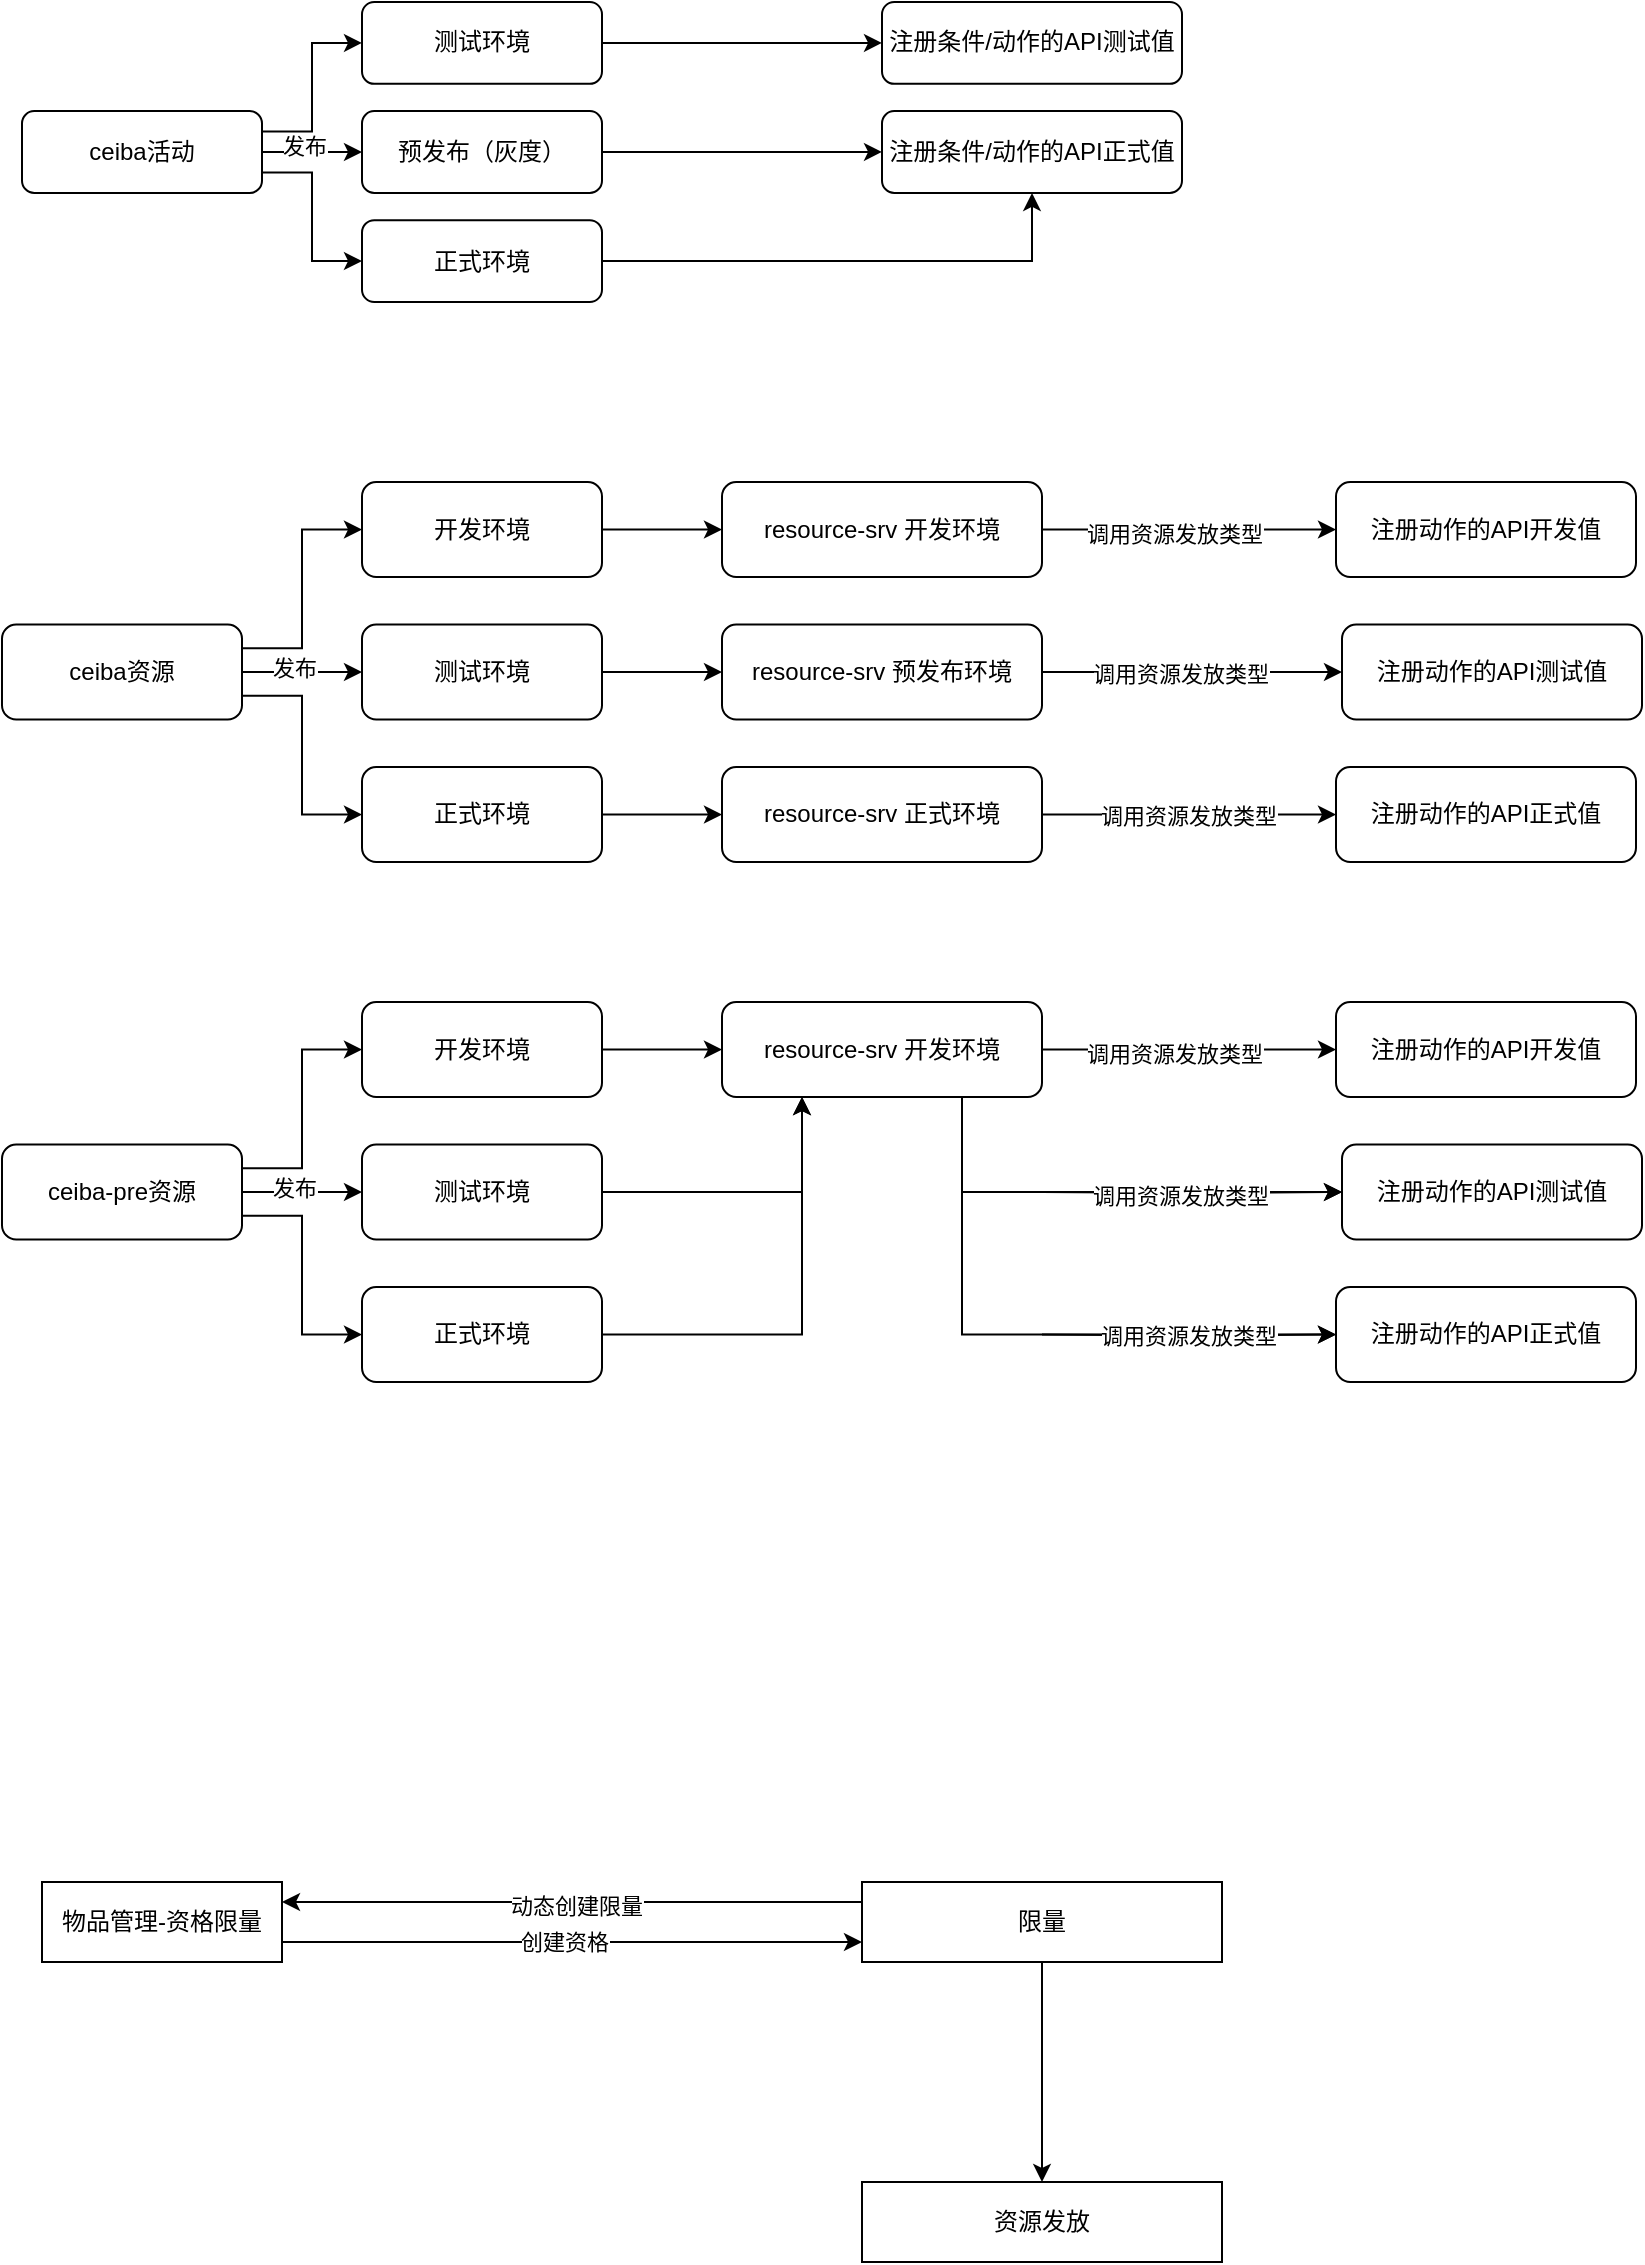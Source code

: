 <mxfile version="24.4.4" type="github">
  <diagram name="Page-1" id="-2MPfPXkSiiVKLxUfJAF">
    <mxGraphModel dx="2074" dy="1132" grid="1" gridSize="10" guides="1" tooltips="1" connect="1" arrows="1" fold="1" page="1" pageScale="1" pageWidth="827" pageHeight="1169" math="0" shadow="0">
      <root>
        <mxCell id="0" />
        <mxCell id="1" parent="0" />
        <mxCell id="w0ZLAHAjlqKFtDmCD01x-73" value="" style="group" vertex="1" connectable="0" parent="1">
          <mxGeometry x="160" y="720" width="820" height="190" as="geometry" />
        </mxCell>
        <mxCell id="w0ZLAHAjlqKFtDmCD01x-19" style="edgeStyle=orthogonalEdgeStyle;rounded=0;orthogonalLoop=1;jettySize=auto;html=1;exitX=1;exitY=0.5;exitDx=0;exitDy=0;entryX=0;entryY=0.5;entryDx=0;entryDy=0;" edge="1" parent="w0ZLAHAjlqKFtDmCD01x-73" source="w0ZLAHAjlqKFtDmCD01x-9" target="w0ZLAHAjlqKFtDmCD01x-11">
          <mxGeometry relative="1" as="geometry" />
        </mxCell>
        <mxCell id="w0ZLAHAjlqKFtDmCD01x-20" value="发布" style="edgeLabel;html=1;align=center;verticalAlign=middle;resizable=0;points=[];" vertex="1" connectable="0" parent="w0ZLAHAjlqKFtDmCD01x-19">
          <mxGeometry x="-0.144" y="2" relative="1" as="geometry">
            <mxPoint as="offset" />
          </mxGeometry>
        </mxCell>
        <mxCell id="w0ZLAHAjlqKFtDmCD01x-25" style="edgeStyle=orthogonalEdgeStyle;rounded=0;orthogonalLoop=1;jettySize=auto;html=1;exitX=1;exitY=0.25;exitDx=0;exitDy=0;entryX=0;entryY=0.5;entryDx=0;entryDy=0;" edge="1" parent="w0ZLAHAjlqKFtDmCD01x-73" source="w0ZLAHAjlqKFtDmCD01x-9" target="w0ZLAHAjlqKFtDmCD01x-10">
          <mxGeometry relative="1" as="geometry" />
        </mxCell>
        <mxCell id="w0ZLAHAjlqKFtDmCD01x-26" style="edgeStyle=orthogonalEdgeStyle;rounded=0;orthogonalLoop=1;jettySize=auto;html=1;exitX=1;exitY=0.75;exitDx=0;exitDy=0;entryX=0;entryY=0.5;entryDx=0;entryDy=0;" edge="1" parent="w0ZLAHAjlqKFtDmCD01x-73" source="w0ZLAHAjlqKFtDmCD01x-9" target="w0ZLAHAjlqKFtDmCD01x-12">
          <mxGeometry relative="1" as="geometry" />
        </mxCell>
        <mxCell id="w0ZLAHAjlqKFtDmCD01x-9" value="ceiba资源" style="rounded=1;whiteSpace=wrap;html=1;" vertex="1" parent="w0ZLAHAjlqKFtDmCD01x-73">
          <mxGeometry y="71.25" width="120" height="47.5" as="geometry" />
        </mxCell>
        <mxCell id="w0ZLAHAjlqKFtDmCD01x-27" style="edgeStyle=orthogonalEdgeStyle;rounded=0;orthogonalLoop=1;jettySize=auto;html=1;exitX=1;exitY=0.5;exitDx=0;exitDy=0;" edge="1" parent="w0ZLAHAjlqKFtDmCD01x-73" source="w0ZLAHAjlqKFtDmCD01x-10" target="w0ZLAHAjlqKFtDmCD01x-13">
          <mxGeometry relative="1" as="geometry" />
        </mxCell>
        <mxCell id="w0ZLAHAjlqKFtDmCD01x-10" value="开发环境" style="rounded=1;whiteSpace=wrap;html=1;" vertex="1" parent="w0ZLAHAjlqKFtDmCD01x-73">
          <mxGeometry x="180" width="120" height="47.5" as="geometry" />
        </mxCell>
        <mxCell id="w0ZLAHAjlqKFtDmCD01x-28" style="edgeStyle=orthogonalEdgeStyle;rounded=0;orthogonalLoop=1;jettySize=auto;html=1;exitX=1;exitY=0.5;exitDx=0;exitDy=0;entryX=0;entryY=0.5;entryDx=0;entryDy=0;" edge="1" parent="w0ZLAHAjlqKFtDmCD01x-73" source="w0ZLAHAjlqKFtDmCD01x-11" target="w0ZLAHAjlqKFtDmCD01x-14">
          <mxGeometry relative="1" as="geometry" />
        </mxCell>
        <mxCell id="w0ZLAHAjlqKFtDmCD01x-11" value="测试环境" style="rounded=1;whiteSpace=wrap;html=1;" vertex="1" parent="w0ZLAHAjlqKFtDmCD01x-73">
          <mxGeometry x="180" y="71.25" width="120" height="47.5" as="geometry" />
        </mxCell>
        <mxCell id="w0ZLAHAjlqKFtDmCD01x-29" style="edgeStyle=orthogonalEdgeStyle;rounded=0;orthogonalLoop=1;jettySize=auto;html=1;exitX=1;exitY=0.5;exitDx=0;exitDy=0;" edge="1" parent="w0ZLAHAjlqKFtDmCD01x-73" source="w0ZLAHAjlqKFtDmCD01x-12" target="w0ZLAHAjlqKFtDmCD01x-15">
          <mxGeometry relative="1" as="geometry" />
        </mxCell>
        <mxCell id="w0ZLAHAjlqKFtDmCD01x-12" value="正式环境" style="rounded=1;whiteSpace=wrap;html=1;" vertex="1" parent="w0ZLAHAjlqKFtDmCD01x-73">
          <mxGeometry x="180" y="142.5" width="120" height="47.5" as="geometry" />
        </mxCell>
        <mxCell id="w0ZLAHAjlqKFtDmCD01x-30" style="edgeStyle=orthogonalEdgeStyle;rounded=0;orthogonalLoop=1;jettySize=auto;html=1;exitX=1;exitY=0.5;exitDx=0;exitDy=0;" edge="1" parent="w0ZLAHAjlqKFtDmCD01x-73" source="w0ZLAHAjlqKFtDmCD01x-13" target="w0ZLAHAjlqKFtDmCD01x-16">
          <mxGeometry relative="1" as="geometry" />
        </mxCell>
        <mxCell id="w0ZLAHAjlqKFtDmCD01x-33" value="调用资源发放类型" style="edgeLabel;html=1;align=center;verticalAlign=middle;resizable=0;points=[];" vertex="1" connectable="0" parent="w0ZLAHAjlqKFtDmCD01x-30">
          <mxGeometry x="-0.111" y="-2" relative="1" as="geometry">
            <mxPoint as="offset" />
          </mxGeometry>
        </mxCell>
        <mxCell id="w0ZLAHAjlqKFtDmCD01x-13" value="resource-srv 开发环境" style="rounded=1;whiteSpace=wrap;html=1;" vertex="1" parent="w0ZLAHAjlqKFtDmCD01x-73">
          <mxGeometry x="360" width="160" height="47.5" as="geometry" />
        </mxCell>
        <mxCell id="w0ZLAHAjlqKFtDmCD01x-31" style="edgeStyle=orthogonalEdgeStyle;rounded=0;orthogonalLoop=1;jettySize=auto;html=1;exitX=1;exitY=0.5;exitDx=0;exitDy=0;entryX=0;entryY=0.5;entryDx=0;entryDy=0;" edge="1" parent="w0ZLAHAjlqKFtDmCD01x-73" source="w0ZLAHAjlqKFtDmCD01x-14" target="w0ZLAHAjlqKFtDmCD01x-17">
          <mxGeometry relative="1" as="geometry" />
        </mxCell>
        <mxCell id="w0ZLAHAjlqKFtDmCD01x-34" value="&lt;span style=&quot;color: rgba(0, 0, 0, 0); font-family: monospace; font-size: 0px; text-align: start; background-color: rgb(251, 251, 251);&quot;&gt;%3CmxGraphModel%3E%3Croot%3E%3CmxCell%20id%3D%220%22%2F%3E%3CmxCell%20id%3D%221%22%20parent%3D%220%22%2F%3E%3CmxCell%20id%3D%222%22%20value%3D%22%E8%B0%83%E7%94%A8%E8%B5%84%E6%BA%90%E5%8F%91%E6%94%BE%E7%B1%BB%E5%9E%8B%22%20style%3D%22edgeLabel%3Bhtml%3D1%3Balign%3Dcenter%3BverticalAlign%3Dmiddle%3Bresizable%3D0%3Bpoints%3D%5B%5D%3B%22%20vertex%3D%221%22%20connectable%3D%220%22%20parent%3D%221%22%3E%3CmxGeometry%20x%3D%22745%22%20y%3D%22742%22%20as%3D%22geometry%22%2F%3E%3C%2FmxCell%3E%3C%2Froot%3E%3C%2FmxGraphModel%3E&lt;/span&gt;" style="edgeLabel;html=1;align=center;verticalAlign=middle;resizable=0;points=[];" vertex="1" connectable="0" parent="w0ZLAHAjlqKFtDmCD01x-31">
          <mxGeometry x="-0.164" y="-1" relative="1" as="geometry">
            <mxPoint as="offset" />
          </mxGeometry>
        </mxCell>
        <mxCell id="w0ZLAHAjlqKFtDmCD01x-36" value="&lt;span style=&quot;color: rgba(0, 0, 0, 0); font-family: monospace; font-size: 0px; text-align: start; background-color: rgb(251, 251, 251);&quot;&gt;%3CmxGraphModel%3E%3Croot%3E%3CmxCell%20id%3D%220%22%2F%3E%3CmxCell%20id%3D%221%22%20parent%3D%220%22%2F%3E%3CmxCell%20id%3D%222%22%20value%3D%22%E8%B0%83%E7%94%A8%E8%B5%84%E6%BA%90%E5%8F%91%E6%94%BE%E7%B1%BB%E5%9E%8B%22%20style%3D%22edgeLabel%3Bhtml%3D1%3Balign%3Dcenter%3BverticalAlign%3Dmiddle%3Bresizable%3D0%3Bpoints%3D%5B%5D%3B%22%20vertex%3D%221%22%20connectable%3D%220%22%20parent%3D%221%22%3E%3CmxGeometry%20x%3D%22745%22%20y%3D%22742%22%20as%3D%22geometry%22%2F%3E%3C%2FmxCell%3E%3C%2Froot%3E%3C%2FmxGraphModel%3E&lt;/span&gt;" style="edgeLabel;html=1;align=center;verticalAlign=middle;resizable=0;points=[];" vertex="1" connectable="0" parent="w0ZLAHAjlqKFtDmCD01x-31">
          <mxGeometry x="-0.111" y="2" relative="1" as="geometry">
            <mxPoint as="offset" />
          </mxGeometry>
        </mxCell>
        <mxCell id="w0ZLAHAjlqKFtDmCD01x-37" value="调用资源发放类型" style="edgeLabel;html=1;align=center;verticalAlign=middle;resizable=0;points=[];" vertex="1" connectable="0" parent="w0ZLAHAjlqKFtDmCD01x-31">
          <mxGeometry x="-0.084" y="-1" relative="1" as="geometry">
            <mxPoint as="offset" />
          </mxGeometry>
        </mxCell>
        <mxCell id="w0ZLAHAjlqKFtDmCD01x-14" value="resource-srv 预发布环境" style="rounded=1;whiteSpace=wrap;html=1;" vertex="1" parent="w0ZLAHAjlqKFtDmCD01x-73">
          <mxGeometry x="360" y="71.25" width="160" height="47.5" as="geometry" />
        </mxCell>
        <mxCell id="w0ZLAHAjlqKFtDmCD01x-32" style="edgeStyle=orthogonalEdgeStyle;rounded=0;orthogonalLoop=1;jettySize=auto;html=1;exitX=1;exitY=0.5;exitDx=0;exitDy=0;" edge="1" parent="w0ZLAHAjlqKFtDmCD01x-73" source="w0ZLAHAjlqKFtDmCD01x-15" target="w0ZLAHAjlqKFtDmCD01x-18">
          <mxGeometry relative="1" as="geometry" />
        </mxCell>
        <mxCell id="w0ZLAHAjlqKFtDmCD01x-38" value="调用资源发放类型" style="edgeLabel;html=1;align=center;verticalAlign=middle;resizable=0;points=[];" vertex="1" connectable="0" parent="w0ZLAHAjlqKFtDmCD01x-32">
          <mxGeometry x="-0.011" relative="1" as="geometry">
            <mxPoint as="offset" />
          </mxGeometry>
        </mxCell>
        <mxCell id="w0ZLAHAjlqKFtDmCD01x-15" value="resource-srv 正式环境" style="rounded=1;whiteSpace=wrap;html=1;" vertex="1" parent="w0ZLAHAjlqKFtDmCD01x-73">
          <mxGeometry x="360" y="142.5" width="160" height="47.5" as="geometry" />
        </mxCell>
        <mxCell id="w0ZLAHAjlqKFtDmCD01x-16" value="注册动作的API开发值" style="rounded=1;whiteSpace=wrap;html=1;" vertex="1" parent="w0ZLAHAjlqKFtDmCD01x-73">
          <mxGeometry x="667" width="150" height="47.5" as="geometry" />
        </mxCell>
        <mxCell id="w0ZLAHAjlqKFtDmCD01x-17" value="注册动作的API测试值" style="rounded=1;whiteSpace=wrap;html=1;" vertex="1" parent="w0ZLAHAjlqKFtDmCD01x-73">
          <mxGeometry x="670" y="71.25" width="150" height="47.5" as="geometry" />
        </mxCell>
        <mxCell id="w0ZLAHAjlqKFtDmCD01x-18" value="注册动作的API正式值" style="rounded=1;whiteSpace=wrap;html=1;" vertex="1" parent="w0ZLAHAjlqKFtDmCD01x-73">
          <mxGeometry x="667" y="142.5" width="150" height="47.5" as="geometry" />
        </mxCell>
        <mxCell id="w0ZLAHAjlqKFtDmCD01x-74" value="" style="group" vertex="1" connectable="0" parent="1">
          <mxGeometry x="160" y="980" width="820" height="190" as="geometry" />
        </mxCell>
        <mxCell id="w0ZLAHAjlqKFtDmCD01x-42" style="edgeStyle=orthogonalEdgeStyle;rounded=0;orthogonalLoop=1;jettySize=auto;html=1;exitX=1;exitY=0.5;exitDx=0;exitDy=0;entryX=0;entryY=0.5;entryDx=0;entryDy=0;" edge="1" parent="w0ZLAHAjlqKFtDmCD01x-74" source="w0ZLAHAjlqKFtDmCD01x-46" target="w0ZLAHAjlqKFtDmCD01x-50">
          <mxGeometry relative="1" as="geometry" />
        </mxCell>
        <mxCell id="w0ZLAHAjlqKFtDmCD01x-43" value="发布" style="edgeLabel;html=1;align=center;verticalAlign=middle;resizable=0;points=[];" vertex="1" connectable="0" parent="w0ZLAHAjlqKFtDmCD01x-42">
          <mxGeometry x="-0.144" y="2" relative="1" as="geometry">
            <mxPoint as="offset" />
          </mxGeometry>
        </mxCell>
        <mxCell id="w0ZLAHAjlqKFtDmCD01x-44" style="edgeStyle=orthogonalEdgeStyle;rounded=0;orthogonalLoop=1;jettySize=auto;html=1;exitX=1;exitY=0.25;exitDx=0;exitDy=0;entryX=0;entryY=0.5;entryDx=0;entryDy=0;" edge="1" parent="w0ZLAHAjlqKFtDmCD01x-74" source="w0ZLAHAjlqKFtDmCD01x-46" target="w0ZLAHAjlqKFtDmCD01x-48">
          <mxGeometry relative="1" as="geometry" />
        </mxCell>
        <mxCell id="w0ZLAHAjlqKFtDmCD01x-45" style="edgeStyle=orthogonalEdgeStyle;rounded=0;orthogonalLoop=1;jettySize=auto;html=1;exitX=1;exitY=0.75;exitDx=0;exitDy=0;entryX=0;entryY=0.5;entryDx=0;entryDy=0;" edge="1" parent="w0ZLAHAjlqKFtDmCD01x-74" source="w0ZLAHAjlqKFtDmCD01x-46" target="w0ZLAHAjlqKFtDmCD01x-52">
          <mxGeometry relative="1" as="geometry" />
        </mxCell>
        <mxCell id="w0ZLAHAjlqKFtDmCD01x-46" value="ceiba-pre资源" style="rounded=1;whiteSpace=wrap;html=1;" vertex="1" parent="w0ZLAHAjlqKFtDmCD01x-74">
          <mxGeometry y="71.25" width="120" height="47.5" as="geometry" />
        </mxCell>
        <mxCell id="w0ZLAHAjlqKFtDmCD01x-47" style="edgeStyle=orthogonalEdgeStyle;rounded=0;orthogonalLoop=1;jettySize=auto;html=1;exitX=1;exitY=0.5;exitDx=0;exitDy=0;" edge="1" parent="w0ZLAHAjlqKFtDmCD01x-74" source="w0ZLAHAjlqKFtDmCD01x-48" target="w0ZLAHAjlqKFtDmCD01x-55">
          <mxGeometry relative="1" as="geometry" />
        </mxCell>
        <mxCell id="w0ZLAHAjlqKFtDmCD01x-48" value="开发环境" style="rounded=1;whiteSpace=wrap;html=1;" vertex="1" parent="w0ZLAHAjlqKFtDmCD01x-74">
          <mxGeometry x="180" width="120" height="47.5" as="geometry" />
        </mxCell>
        <mxCell id="w0ZLAHAjlqKFtDmCD01x-68" style="edgeStyle=orthogonalEdgeStyle;rounded=0;orthogonalLoop=1;jettySize=auto;html=1;exitX=1;exitY=0.5;exitDx=0;exitDy=0;entryX=0.25;entryY=1;entryDx=0;entryDy=0;" edge="1" parent="w0ZLAHAjlqKFtDmCD01x-74" source="w0ZLAHAjlqKFtDmCD01x-50" target="w0ZLAHAjlqKFtDmCD01x-55">
          <mxGeometry relative="1" as="geometry" />
        </mxCell>
        <mxCell id="w0ZLAHAjlqKFtDmCD01x-50" value="测试环境" style="rounded=1;whiteSpace=wrap;html=1;" vertex="1" parent="w0ZLAHAjlqKFtDmCD01x-74">
          <mxGeometry x="180" y="71.25" width="120" height="47.5" as="geometry" />
        </mxCell>
        <mxCell id="w0ZLAHAjlqKFtDmCD01x-69" style="edgeStyle=orthogonalEdgeStyle;rounded=0;orthogonalLoop=1;jettySize=auto;html=1;exitX=1;exitY=0.5;exitDx=0;exitDy=0;entryX=0.25;entryY=1;entryDx=0;entryDy=0;" edge="1" parent="w0ZLAHAjlqKFtDmCD01x-74" source="w0ZLAHAjlqKFtDmCD01x-52" target="w0ZLAHAjlqKFtDmCD01x-55">
          <mxGeometry relative="1" as="geometry" />
        </mxCell>
        <mxCell id="w0ZLAHAjlqKFtDmCD01x-52" value="正式环境" style="rounded=1;whiteSpace=wrap;html=1;" vertex="1" parent="w0ZLAHAjlqKFtDmCD01x-74">
          <mxGeometry x="180" y="142.5" width="120" height="47.5" as="geometry" />
        </mxCell>
        <mxCell id="w0ZLAHAjlqKFtDmCD01x-53" style="edgeStyle=orthogonalEdgeStyle;rounded=0;orthogonalLoop=1;jettySize=auto;html=1;exitX=1;exitY=0.5;exitDx=0;exitDy=0;" edge="1" parent="w0ZLAHAjlqKFtDmCD01x-74" source="w0ZLAHAjlqKFtDmCD01x-55" target="w0ZLAHAjlqKFtDmCD01x-64">
          <mxGeometry relative="1" as="geometry" />
        </mxCell>
        <mxCell id="w0ZLAHAjlqKFtDmCD01x-54" value="调用资源发放类型" style="edgeLabel;html=1;align=center;verticalAlign=middle;resizable=0;points=[];" vertex="1" connectable="0" parent="w0ZLAHAjlqKFtDmCD01x-53">
          <mxGeometry x="-0.111" y="-2" relative="1" as="geometry">
            <mxPoint as="offset" />
          </mxGeometry>
        </mxCell>
        <mxCell id="w0ZLAHAjlqKFtDmCD01x-71" style="edgeStyle=orthogonalEdgeStyle;rounded=0;orthogonalLoop=1;jettySize=auto;html=1;exitX=0.75;exitY=1;exitDx=0;exitDy=0;entryX=0;entryY=0.5;entryDx=0;entryDy=0;" edge="1" parent="w0ZLAHAjlqKFtDmCD01x-74" source="w0ZLAHAjlqKFtDmCD01x-55" target="w0ZLAHAjlqKFtDmCD01x-65">
          <mxGeometry relative="1" as="geometry" />
        </mxCell>
        <mxCell id="w0ZLAHAjlqKFtDmCD01x-72" style="edgeStyle=orthogonalEdgeStyle;rounded=0;orthogonalLoop=1;jettySize=auto;html=1;exitX=0.75;exitY=1;exitDx=0;exitDy=0;entryX=0;entryY=0.5;entryDx=0;entryDy=0;" edge="1" parent="w0ZLAHAjlqKFtDmCD01x-74" source="w0ZLAHAjlqKFtDmCD01x-55" target="w0ZLAHAjlqKFtDmCD01x-66">
          <mxGeometry relative="1" as="geometry" />
        </mxCell>
        <mxCell id="w0ZLAHAjlqKFtDmCD01x-55" value="resource-srv 开发环境" style="rounded=1;whiteSpace=wrap;html=1;" vertex="1" parent="w0ZLAHAjlqKFtDmCD01x-74">
          <mxGeometry x="360" width="160" height="47.5" as="geometry" />
        </mxCell>
        <mxCell id="w0ZLAHAjlqKFtDmCD01x-56" style="edgeStyle=orthogonalEdgeStyle;rounded=0;orthogonalLoop=1;jettySize=auto;html=1;exitX=1;exitY=0.5;exitDx=0;exitDy=0;entryX=0;entryY=0.5;entryDx=0;entryDy=0;" edge="1" parent="w0ZLAHAjlqKFtDmCD01x-74" target="w0ZLAHAjlqKFtDmCD01x-65">
          <mxGeometry relative="1" as="geometry">
            <mxPoint x="520" y="95" as="sourcePoint" />
          </mxGeometry>
        </mxCell>
        <mxCell id="w0ZLAHAjlqKFtDmCD01x-57" value="&lt;span style=&quot;color: rgba(0, 0, 0, 0); font-family: monospace; font-size: 0px; text-align: start; background-color: rgb(251, 251, 251);&quot;&gt;%3CmxGraphModel%3E%3Croot%3E%3CmxCell%20id%3D%220%22%2F%3E%3CmxCell%20id%3D%221%22%20parent%3D%220%22%2F%3E%3CmxCell%20id%3D%222%22%20value%3D%22%E8%B0%83%E7%94%A8%E8%B5%84%E6%BA%90%E5%8F%91%E6%94%BE%E7%B1%BB%E5%9E%8B%22%20style%3D%22edgeLabel%3Bhtml%3D1%3Balign%3Dcenter%3BverticalAlign%3Dmiddle%3Bresizable%3D0%3Bpoints%3D%5B%5D%3B%22%20vertex%3D%221%22%20connectable%3D%220%22%20parent%3D%221%22%3E%3CmxGeometry%20x%3D%22745%22%20y%3D%22742%22%20as%3D%22geometry%22%2F%3E%3C%2FmxCell%3E%3C%2Froot%3E%3C%2FmxGraphModel%3E&lt;/span&gt;" style="edgeLabel;html=1;align=center;verticalAlign=middle;resizable=0;points=[];" vertex="1" connectable="0" parent="w0ZLAHAjlqKFtDmCD01x-56">
          <mxGeometry x="-0.164" y="-1" relative="1" as="geometry">
            <mxPoint as="offset" />
          </mxGeometry>
        </mxCell>
        <mxCell id="w0ZLAHAjlqKFtDmCD01x-58" value="&lt;span style=&quot;color: rgba(0, 0, 0, 0); font-family: monospace; font-size: 0px; text-align: start; background-color: rgb(251, 251, 251);&quot;&gt;%3CmxGraphModel%3E%3Croot%3E%3CmxCell%20id%3D%220%22%2F%3E%3CmxCell%20id%3D%221%22%20parent%3D%220%22%2F%3E%3CmxCell%20id%3D%222%22%20value%3D%22%E8%B0%83%E7%94%A8%E8%B5%84%E6%BA%90%E5%8F%91%E6%94%BE%E7%B1%BB%E5%9E%8B%22%20style%3D%22edgeLabel%3Bhtml%3D1%3Balign%3Dcenter%3BverticalAlign%3Dmiddle%3Bresizable%3D0%3Bpoints%3D%5B%5D%3B%22%20vertex%3D%221%22%20connectable%3D%220%22%20parent%3D%221%22%3E%3CmxGeometry%20x%3D%22745%22%20y%3D%22742%22%20as%3D%22geometry%22%2F%3E%3C%2FmxCell%3E%3C%2Froot%3E%3C%2FmxGraphModel%3E&lt;/span&gt;" style="edgeLabel;html=1;align=center;verticalAlign=middle;resizable=0;points=[];" vertex="1" connectable="0" parent="w0ZLAHAjlqKFtDmCD01x-56">
          <mxGeometry x="-0.111" y="2" relative="1" as="geometry">
            <mxPoint as="offset" />
          </mxGeometry>
        </mxCell>
        <mxCell id="w0ZLAHAjlqKFtDmCD01x-59" value="调用资源发放类型" style="edgeLabel;html=1;align=center;verticalAlign=middle;resizable=0;points=[];" vertex="1" connectable="0" parent="w0ZLAHAjlqKFtDmCD01x-56">
          <mxGeometry x="-0.084" y="-1" relative="1" as="geometry">
            <mxPoint as="offset" />
          </mxGeometry>
        </mxCell>
        <mxCell id="w0ZLAHAjlqKFtDmCD01x-61" style="edgeStyle=orthogonalEdgeStyle;rounded=0;orthogonalLoop=1;jettySize=auto;html=1;exitX=1;exitY=0.5;exitDx=0;exitDy=0;" edge="1" parent="w0ZLAHAjlqKFtDmCD01x-74" target="w0ZLAHAjlqKFtDmCD01x-66">
          <mxGeometry relative="1" as="geometry">
            <mxPoint x="520" y="166.25" as="sourcePoint" />
          </mxGeometry>
        </mxCell>
        <mxCell id="w0ZLAHAjlqKFtDmCD01x-62" value="调用资源发放类型" style="edgeLabel;html=1;align=center;verticalAlign=middle;resizable=0;points=[];" vertex="1" connectable="0" parent="w0ZLAHAjlqKFtDmCD01x-61">
          <mxGeometry x="-0.011" relative="1" as="geometry">
            <mxPoint as="offset" />
          </mxGeometry>
        </mxCell>
        <mxCell id="w0ZLAHAjlqKFtDmCD01x-64" value="注册动作的API开发值" style="rounded=1;whiteSpace=wrap;html=1;" vertex="1" parent="w0ZLAHAjlqKFtDmCD01x-74">
          <mxGeometry x="667" width="150" height="47.5" as="geometry" />
        </mxCell>
        <mxCell id="w0ZLAHAjlqKFtDmCD01x-65" value="注册动作的API测试值" style="rounded=1;whiteSpace=wrap;html=1;" vertex="1" parent="w0ZLAHAjlqKFtDmCD01x-74">
          <mxGeometry x="670" y="71.25" width="150" height="47.5" as="geometry" />
        </mxCell>
        <mxCell id="w0ZLAHAjlqKFtDmCD01x-66" value="注册动作的API正式值" style="rounded=1;whiteSpace=wrap;html=1;" vertex="1" parent="w0ZLAHAjlqKFtDmCD01x-74">
          <mxGeometry x="667" y="142.5" width="150" height="47.5" as="geometry" />
        </mxCell>
        <mxCell id="w0ZLAHAjlqKFtDmCD01x-75" value="" style="group" vertex="1" connectable="0" parent="1">
          <mxGeometry x="170" y="480" width="580" height="150" as="geometry" />
        </mxCell>
        <mxCell id="w0ZLAHAjlqKFtDmCD01x-21" style="edgeStyle=orthogonalEdgeStyle;rounded=0;orthogonalLoop=1;jettySize=auto;html=1;exitX=1;exitY=0.5;exitDx=0;exitDy=0;entryX=0;entryY=0.5;entryDx=0;entryDy=0;" edge="1" parent="w0ZLAHAjlqKFtDmCD01x-75" source="w0ZLAHAjlqKFtDmCD01x-2" target="w0ZLAHAjlqKFtDmCD01x-4">
          <mxGeometry relative="1" as="geometry" />
        </mxCell>
        <mxCell id="w0ZLAHAjlqKFtDmCD01x-22" value="发布" style="edgeLabel;html=1;align=center;verticalAlign=middle;resizable=0;points=[];" vertex="1" connectable="0" parent="w0ZLAHAjlqKFtDmCD01x-21">
          <mxGeometry x="-0.173" y="3" relative="1" as="geometry">
            <mxPoint as="offset" />
          </mxGeometry>
        </mxCell>
        <mxCell id="w0ZLAHAjlqKFtDmCD01x-23" style="edgeStyle=orthogonalEdgeStyle;rounded=0;orthogonalLoop=1;jettySize=auto;html=1;exitX=1;exitY=0.25;exitDx=0;exitDy=0;entryX=0;entryY=0.5;entryDx=0;entryDy=0;" edge="1" parent="w0ZLAHAjlqKFtDmCD01x-75" source="w0ZLAHAjlqKFtDmCD01x-2" target="w0ZLAHAjlqKFtDmCD01x-3">
          <mxGeometry relative="1" as="geometry" />
        </mxCell>
        <mxCell id="w0ZLAHAjlqKFtDmCD01x-24" style="edgeStyle=orthogonalEdgeStyle;rounded=0;orthogonalLoop=1;jettySize=auto;html=1;exitX=1;exitY=0.75;exitDx=0;exitDy=0;entryX=0;entryY=0.5;entryDx=0;entryDy=0;" edge="1" parent="w0ZLAHAjlqKFtDmCD01x-75" source="w0ZLAHAjlqKFtDmCD01x-2" target="w0ZLAHAjlqKFtDmCD01x-5">
          <mxGeometry relative="1" as="geometry" />
        </mxCell>
        <mxCell id="w0ZLAHAjlqKFtDmCD01x-2" value="ceiba活动" style="rounded=1;whiteSpace=wrap;html=1;" vertex="1" parent="w0ZLAHAjlqKFtDmCD01x-75">
          <mxGeometry y="54.545" width="120" height="40.909" as="geometry" />
        </mxCell>
        <mxCell id="w0ZLAHAjlqKFtDmCD01x-39" style="edgeStyle=orthogonalEdgeStyle;rounded=0;orthogonalLoop=1;jettySize=auto;html=1;exitX=1;exitY=0.5;exitDx=0;exitDy=0;" edge="1" parent="w0ZLAHAjlqKFtDmCD01x-75" source="w0ZLAHAjlqKFtDmCD01x-3" target="w0ZLAHAjlqKFtDmCD01x-6">
          <mxGeometry relative="1" as="geometry" />
        </mxCell>
        <mxCell id="w0ZLAHAjlqKFtDmCD01x-3" value="测试环境" style="rounded=1;whiteSpace=wrap;html=1;" vertex="1" parent="w0ZLAHAjlqKFtDmCD01x-75">
          <mxGeometry x="170" width="120" height="40.909" as="geometry" />
        </mxCell>
        <mxCell id="w0ZLAHAjlqKFtDmCD01x-40" style="edgeStyle=orthogonalEdgeStyle;rounded=0;orthogonalLoop=1;jettySize=auto;html=1;exitX=1;exitY=0.5;exitDx=0;exitDy=0;" edge="1" parent="w0ZLAHAjlqKFtDmCD01x-75" source="w0ZLAHAjlqKFtDmCD01x-4" target="w0ZLAHAjlqKFtDmCD01x-7">
          <mxGeometry relative="1" as="geometry" />
        </mxCell>
        <mxCell id="w0ZLAHAjlqKFtDmCD01x-4" value="预发布（灰度）" style="rounded=1;whiteSpace=wrap;html=1;" vertex="1" parent="w0ZLAHAjlqKFtDmCD01x-75">
          <mxGeometry x="170" y="54.545" width="120" height="40.909" as="geometry" />
        </mxCell>
        <mxCell id="w0ZLAHAjlqKFtDmCD01x-41" style="edgeStyle=orthogonalEdgeStyle;rounded=0;orthogonalLoop=1;jettySize=auto;html=1;exitX=1;exitY=0.5;exitDx=0;exitDy=0;" edge="1" parent="w0ZLAHAjlqKFtDmCD01x-75" source="w0ZLAHAjlqKFtDmCD01x-5" target="w0ZLAHAjlqKFtDmCD01x-7">
          <mxGeometry relative="1" as="geometry" />
        </mxCell>
        <mxCell id="w0ZLAHAjlqKFtDmCD01x-5" value="正式环境" style="rounded=1;whiteSpace=wrap;html=1;" vertex="1" parent="w0ZLAHAjlqKFtDmCD01x-75">
          <mxGeometry x="170" y="109.091" width="120" height="40.909" as="geometry" />
        </mxCell>
        <mxCell id="w0ZLAHAjlqKFtDmCD01x-6" value="注册条件/动作的API测试值" style="rounded=1;whiteSpace=wrap;html=1;" vertex="1" parent="w0ZLAHAjlqKFtDmCD01x-75">
          <mxGeometry x="430" width="150" height="40.909" as="geometry" />
        </mxCell>
        <mxCell id="w0ZLAHAjlqKFtDmCD01x-7" value="注册条件/动作的API正式值" style="rounded=1;whiteSpace=wrap;html=1;" vertex="1" parent="w0ZLAHAjlqKFtDmCD01x-75">
          <mxGeometry x="430" y="54.545" width="150" height="40.909" as="geometry" />
        </mxCell>
        <mxCell id="w0ZLAHAjlqKFtDmCD01x-77" style="edgeStyle=orthogonalEdgeStyle;rounded=0;orthogonalLoop=1;jettySize=auto;html=1;exitX=1;exitY=0.75;exitDx=0;exitDy=0;entryX=0;entryY=0.75;entryDx=0;entryDy=0;" edge="1" parent="1" source="w0ZLAHAjlqKFtDmCD01x-76" target="w0ZLAHAjlqKFtDmCD01x-79">
          <mxGeometry relative="1" as="geometry">
            <mxPoint x="480" y="1430" as="targetPoint" />
          </mxGeometry>
        </mxCell>
        <mxCell id="w0ZLAHAjlqKFtDmCD01x-78" value="创建资格" style="edgeLabel;html=1;align=center;verticalAlign=middle;resizable=0;points=[];" vertex="1" connectable="0" parent="w0ZLAHAjlqKFtDmCD01x-77">
          <mxGeometry x="-0.411" y="3" relative="1" as="geometry">
            <mxPoint x="55" y="3" as="offset" />
          </mxGeometry>
        </mxCell>
        <mxCell id="w0ZLAHAjlqKFtDmCD01x-76" value="物品管理-资格限量" style="rounded=0;whiteSpace=wrap;html=1;" vertex="1" parent="1">
          <mxGeometry x="180" y="1420" width="120" height="40" as="geometry" />
        </mxCell>
        <mxCell id="w0ZLAHAjlqKFtDmCD01x-81" style="edgeStyle=orthogonalEdgeStyle;rounded=0;orthogonalLoop=1;jettySize=auto;html=1;exitX=0.5;exitY=1;exitDx=0;exitDy=0;entryX=0.5;entryY=0;entryDx=0;entryDy=0;" edge="1" parent="1" source="w0ZLAHAjlqKFtDmCD01x-79" target="w0ZLAHAjlqKFtDmCD01x-80">
          <mxGeometry relative="1" as="geometry" />
        </mxCell>
        <mxCell id="w0ZLAHAjlqKFtDmCD01x-82" style="edgeStyle=orthogonalEdgeStyle;rounded=0;orthogonalLoop=1;jettySize=auto;html=1;exitX=0;exitY=0.25;exitDx=0;exitDy=0;entryX=1;entryY=0.25;entryDx=0;entryDy=0;" edge="1" parent="1" source="w0ZLAHAjlqKFtDmCD01x-79" target="w0ZLAHAjlqKFtDmCD01x-76">
          <mxGeometry relative="1" as="geometry" />
        </mxCell>
        <mxCell id="w0ZLAHAjlqKFtDmCD01x-83" value="动态创建限量" style="edgeLabel;html=1;align=center;verticalAlign=middle;resizable=0;points=[];" vertex="1" connectable="0" parent="w0ZLAHAjlqKFtDmCD01x-82">
          <mxGeometry x="-0.011" y="2" relative="1" as="geometry">
            <mxPoint as="offset" />
          </mxGeometry>
        </mxCell>
        <mxCell id="w0ZLAHAjlqKFtDmCD01x-79" value="限量" style="rounded=0;whiteSpace=wrap;html=1;" vertex="1" parent="1">
          <mxGeometry x="590" y="1420" width="180" height="40" as="geometry" />
        </mxCell>
        <mxCell id="w0ZLAHAjlqKFtDmCD01x-80" value="资源发放" style="rounded=0;whiteSpace=wrap;html=1;" vertex="1" parent="1">
          <mxGeometry x="590" y="1570" width="180" height="40" as="geometry" />
        </mxCell>
      </root>
    </mxGraphModel>
  </diagram>
</mxfile>
